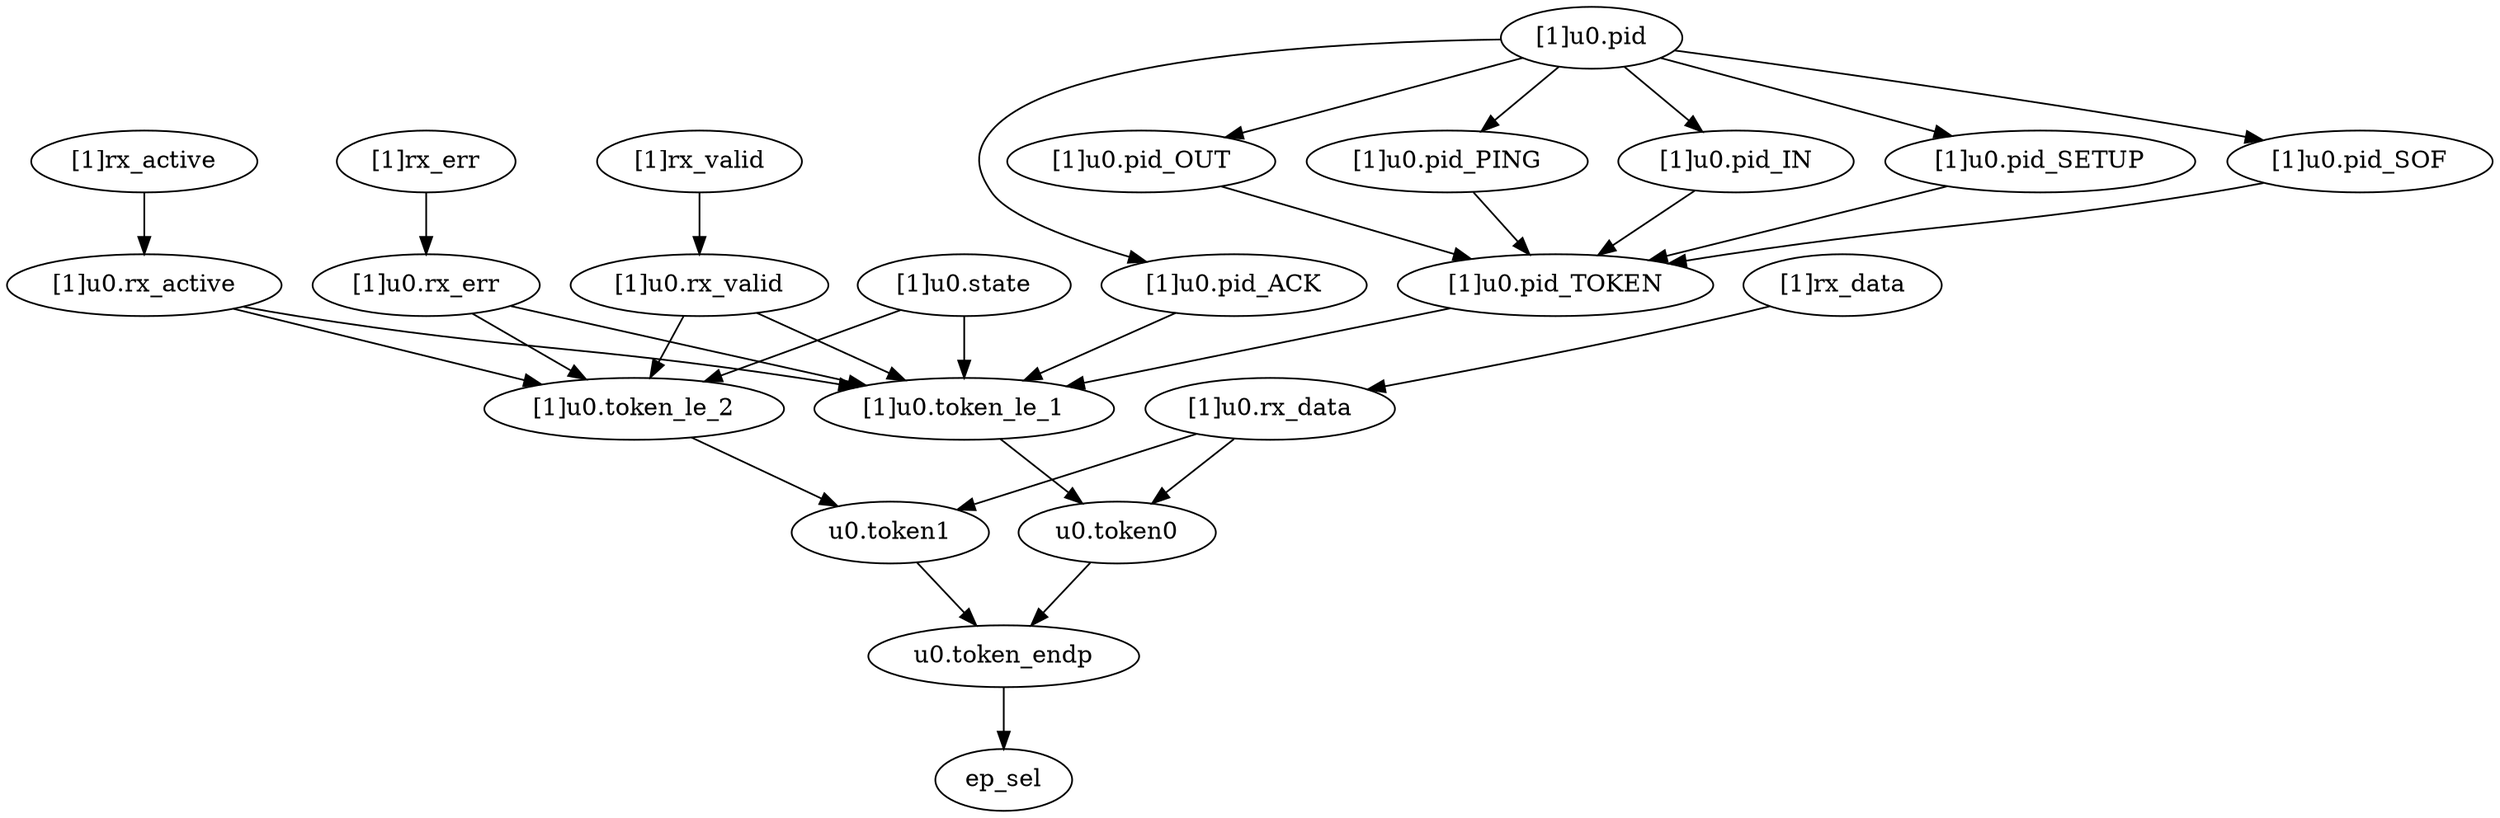strict digraph "" {
	"[1]u0.pid_ACK"	 [complexity=6,
		importance=0.009611091178,
		rank=0.00160184852967];
	"[1]u0.token_le_1"	 [complexity=4,
		importance=0.00820884390093,
		rank=0.00205221097523];
	"[1]u0.pid_ACK" -> "[1]u0.token_le_1";
	"[1]rx_err"	 [complexity=10,
		importance=0.0197338299625,
		rank=0.00197338299625];
	"[1]u0.rx_err"	 [complexity=10,
		importance=0.0184073606484,
		rank=0.00184073606484];
	"[1]rx_err" -> "[1]u0.rx_err";
	"u0.token1"	 [complexity=3,
		importance=0.00580949412834,
		rank=0.00193649804278];
	"u0.token_endp"	 [complexity=0,
		importance=0.00389494280493,
		rank=0.0];
	"u0.token1" -> "u0.token_endp";
	"u0.token0"	 [complexity=3,
		importance=0.00634981066297,
		rank=0.00211660355432];
	"u0.token0" -> "u0.token_endp";
	"[1]u0.state"	 [complexity=5,
		importance=0.0124195516221,
		rank=0.00248391032442];
	"[1]u0.token_le_2"	 [complexity=4,
		importance=0.00736607915922,
		rank=0.0018415197898];
	"[1]u0.state" -> "[1]u0.token_le_2";
	"[1]u0.state" -> "[1]u0.token_le_1";
	ep_sel	 [complexity=0,
		importance=0.0018401329672,
		rank=0.0];
	"[1]u0.rx_valid"	 [complexity=8,
		importance=0.0101985167474,
		rank=0.00127481459343];
	"[1]u0.rx_valid" -> "[1]u0.token_le_2";
	"[1]u0.rx_valid" -> "[1]u0.token_le_1";
	"[1]u0.pid_IN"	 [complexity=14,
		importance=0.0126903548789,
		rank=0.000906453919922];
	"[1]u0.pid_TOKEN"	 [complexity=8,
		importance=0.0112881076018,
		rank=0.00141101345023];
	"[1]u0.pid_IN" -> "[1]u0.pid_TOKEN";
	"[1]u0.token_le_2" -> "u0.token1";
	"[1]u0.token_le_1" -> "u0.token0";
	"[1]u0.pid_SETUP"	 [complexity=14,
		importance=0.0126903548789,
		rank=0.000906453919922];
	"[1]u0.pid_SETUP" -> "[1]u0.pid_TOKEN";
	"[1]u0.rx_active"	 [complexity=8,
		importance=0.00986691498123,
		rank=0.00123336437265];
	"[1]u0.rx_active" -> "[1]u0.token_le_2";
	"[1]u0.rx_active" -> "[1]u0.token_le_1";
	"[1]u0.rx_data"	 [complexity=5,
		importance=0.00833948350948,
		rank=0.0016678967019];
	"[1]u0.rx_data" -> "u0.token1";
	"[1]u0.rx_data" -> "u0.token0";
	"u0.token_endp" -> ep_sel;
	"[1]u0.rx_err" -> "[1]u0.token_le_2";
	"[1]u0.rx_err" -> "[1]u0.token_le_1";
	"[1]u0.pid"	 [complexity=8,
		importance=0.0123394956503,
		rank=0.00154243695629];
	"[1]u0.pid" -> "[1]u0.pid_ACK";
	"[1]u0.pid" -> "[1]u0.pid_IN";
	"[1]u0.pid" -> "[1]u0.pid_SETUP";
	"[1]u0.pid_SOF"	 [complexity=14,
		importance=0.0126903548789,
		rank=0.000906453919922];
	"[1]u0.pid" -> "[1]u0.pid_SOF";
	"[1]u0.pid_OUT"	 [complexity=14,
		importance=0.0126903548789,
		rank=0.000906453919922];
	"[1]u0.pid" -> "[1]u0.pid_OUT";
	"[1]u0.pid_PING"	 [complexity=14,
		importance=0.0126903548789,
		rank=0.000906453919922];
	"[1]u0.pid" -> "[1]u0.pid_PING";
	"[1]rx_active"	 [complexity=8,
		importance=0.0111933842953,
		rank=0.00139917303691];
	"[1]rx_active" -> "[1]u0.rx_active";
	"[1]u0.pid_SOF" -> "[1]u0.pid_TOKEN";
	"[1]u0.pid_TOKEN" -> "[1]u0.token_le_1";
	"[1]rx_valid"	 [complexity=8,
		importance=0.0115249860615,
		rank=0.00144062325769];
	"[1]rx_valid" -> "[1]u0.rx_valid";
	"[1]rx_data"	 [complexity=5,
		importance=0.00966595282356,
		rank=0.00193319056471];
	"[1]rx_data" -> "[1]u0.rx_data";
	"[1]u0.pid_OUT" -> "[1]u0.pid_TOKEN";
	"[1]u0.pid_PING" -> "[1]u0.pid_TOKEN";
}
